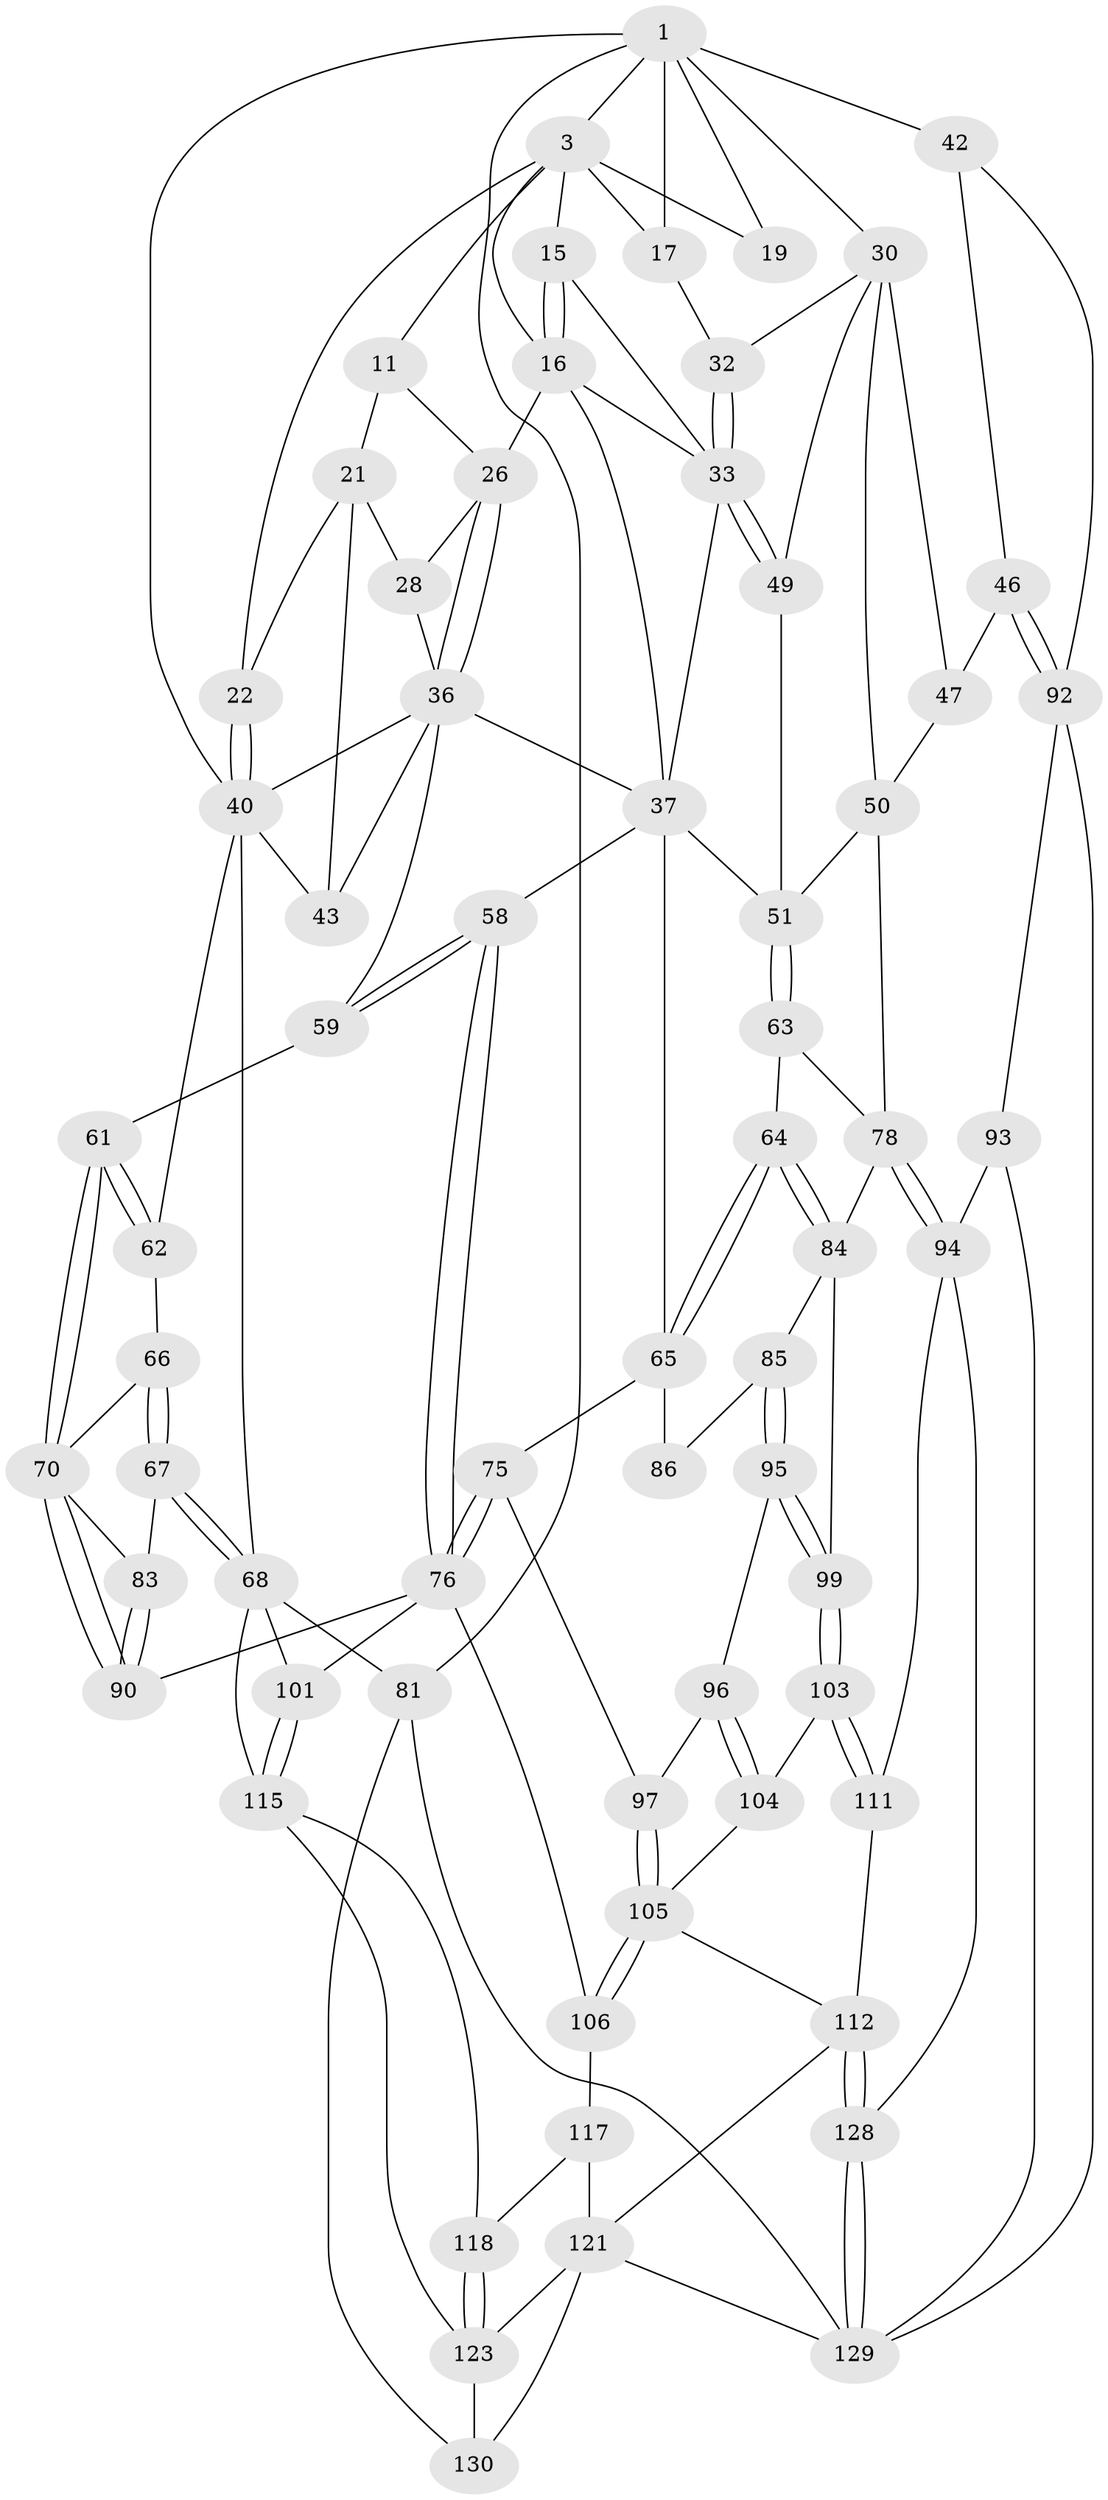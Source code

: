 // original degree distribution, {3: 0.015151515151515152, 6: 0.22727272727272727, 4: 0.25757575757575757, 5: 0.5}
// Generated by graph-tools (version 1.1) at 2025/27/03/15/25 16:27:59]
// undirected, 66 vertices, 151 edges
graph export_dot {
graph [start="1"]
  node [color=gray90,style=filled];
  1 [pos="+0.9511016112539177+0",super="+7+2"];
  3 [pos="+0.2185709220304633+0",super="+13+4"];
  11 [pos="+0.2618379846761579+0.08408710885548537",super="+12"];
  15 [pos="+0.4986546446452363+0.1074364974350735"];
  16 [pos="+0.3880341336831947+0.08816649249168666",super="+24"];
  17 [pos="+0.5953839499852229+0.1009544641622935"];
  19 [pos="+0.017422398276060673+0.09017508923431718"];
  21 [pos="+0.18609629130557379+0.20860941497537563",super="+29"];
  22 [pos="+0.14099104318199354+0.16839017874424966"];
  26 [pos="+0.34962513737996764+0.1460904045232136",super="+27"];
  28 [pos="+0.2336577890078893+0.225792779288184"];
  30 [pos="+0.784052097354319+0.20551007691921502",super="+31+48"];
  32 [pos="+0.5963254085806334+0.10348676654767444"];
  33 [pos="+0.5237009285262287+0.2943631441456051",super="+34"];
  36 [pos="+0.27421080115933166+0.22698047209840022",super="+39"];
  37 [pos="+0.4403034678464929+0.29039303994103044",super="+38"];
  40 [pos="+0+0.2350479182953098",super="+41+44"];
  42 [pos="+1+0.21556230469809276"];
  43 [pos="+0.1777716469930806+0.2981686984001894"];
  46 [pos="+1+0.37492560555050647"];
  47 [pos="+1+0.3769928805542791"];
  49 [pos="+0.53366564005736+0.29951271485185554"];
  50 [pos="+0.8166656711452407+0.39740494872712845",super="+77"];
  51 [pos="+0.6990197299800872+0.4193746800905431",super="+52"];
  58 [pos="+0.3572201320810013+0.5143790459731203"];
  59 [pos="+0.25485565160317325+0.44856259515988234"];
  61 [pos="+0.19793394537818257+0.5097192627818081"];
  62 [pos="+0.07287073997640967+0.47435719401562587"];
  63 [pos="+0.6597729375210508+0.5101131297892115"];
  64 [pos="+0.6085146258632919+0.5381526502875347"];
  65 [pos="+0.5424057644984537+0.49790282602368613",super="+73"];
  66 [pos="+0.06659816889365758+0.5038978841334391",super="+72"];
  67 [pos="+0.020290506950244966+0.6056412117674651",super="+80"];
  68 [pos="+0+0.6287753538602399",super="+102+69"];
  70 [pos="+0.1978066105666634+0.5101187947554587",super="+71"];
  75 [pos="+0.3962356249908274+0.5917062614948824",super="+98"];
  76 [pos="+0.3782010426704406+0.5893836734536628",super="+88"];
  78 [pos="+0.8336703796043591+0.6370226133121673",super="+79"];
  81 [pos="+0+1",super="+82"];
  83 [pos="+0.1270706278821755+0.5958712672805194"];
  84 [pos="+0.6084019070759179+0.5878135520290813",super="+91"];
  85 [pos="+0.5843145278566323+0.6044898502881945"];
  86 [pos="+0.5577748973173008+0.6046339865212513"];
  90 [pos="+0.206035955449931+0.6331078067068739"];
  92 [pos="+1+0.7149810573089879"];
  93 [pos="+1+0.7255966641810412",super="+131"];
  94 [pos="+0.9817886006156714+0.7255644692873391",super="+109"];
  95 [pos="+0.5820820818912689+0.6671153127251591"];
  96 [pos="+0.5775113249099393+0.6705050297114686"];
  97 [pos="+0.5148427061169052+0.6939234798869269"];
  99 [pos="+0.7159027595451424+0.6898430714109698"];
  101 [pos="+0.15168740655872837+0.7260689182343874"];
  103 [pos="+0.7122628692694367+0.6968978629054746"];
  104 [pos="+0.6044012495082126+0.737004118332109"];
  105 [pos="+0.5055408968170158+0.7923831197660414",super="+108"];
  106 [pos="+0.36785913913667534+0.6401297818259922",super="+107"];
  111 [pos="+0.7020165980638903+0.7725895320562763"];
  112 [pos="+0.5672223618241096+0.8545214744133653",super="+113"];
  115 [pos="+0.1575987005987394+0.7361648425178623",super="+119+116"];
  117 [pos="+0.3328675895939358+0.7735566989590137"];
  118 [pos="+0.26070486119346264+0.8124617452817798"];
  121 [pos="+0.48965664529958774+0.816341375493313",super="+122+126"];
  123 [pos="+0.25358494698605405+0.8491205655736898",super="+125+124"];
  128 [pos="+0.6804686435423835+1"];
  129 [pos="+0.6505997861268654+1",super="+132"];
  130 [pos="+0.18980482896178336+1"];
  1 -- 42 [weight=2];
  1 -- 17;
  1 -- 30;
  1 -- 3 [weight=2];
  1 -- 81;
  1 -- 19;
  1 -- 40;
  3 -- 11 [weight=2];
  3 -- 19 [weight=2];
  3 -- 22;
  3 -- 16;
  3 -- 17;
  3 -- 15;
  11 -- 21;
  11 -- 26;
  15 -- 16;
  15 -- 16;
  15 -- 33;
  16 -- 33;
  16 -- 26;
  16 -- 37;
  17 -- 32;
  21 -- 22;
  21 -- 43;
  21 -- 28;
  22 -- 40;
  22 -- 40;
  26 -- 36;
  26 -- 36;
  26 -- 28;
  28 -- 36;
  30 -- 32;
  30 -- 49;
  30 -- 50;
  30 -- 47;
  32 -- 33;
  32 -- 33;
  33 -- 49;
  33 -- 49;
  33 -- 37;
  36 -- 59;
  36 -- 43;
  36 -- 40;
  36 -- 37;
  37 -- 65;
  37 -- 51;
  37 -- 58;
  40 -- 68;
  40 -- 43;
  40 -- 62;
  42 -- 46;
  42 -- 92;
  46 -- 47;
  46 -- 92;
  46 -- 92;
  47 -- 50;
  49 -- 51;
  50 -- 51;
  50 -- 78;
  51 -- 63;
  51 -- 63;
  58 -- 59;
  58 -- 59;
  58 -- 76;
  58 -- 76;
  59 -- 61;
  61 -- 62;
  61 -- 62;
  61 -- 70;
  61 -- 70;
  62 -- 66;
  63 -- 64;
  63 -- 78;
  64 -- 65;
  64 -- 65;
  64 -- 84;
  64 -- 84;
  65 -- 75 [weight=2];
  65 -- 86 [weight=2];
  66 -- 67 [weight=2];
  66 -- 67;
  66 -- 70;
  67 -- 68;
  67 -- 68;
  67 -- 83;
  68 -- 81 [weight=2];
  68 -- 101;
  68 -- 115;
  70 -- 90;
  70 -- 90;
  70 -- 83;
  75 -- 76;
  75 -- 76;
  75 -- 97;
  76 -- 101;
  76 -- 90;
  76 -- 106 [weight=2];
  78 -- 94;
  78 -- 94;
  78 -- 84;
  81 -- 130;
  81 -- 129;
  83 -- 90;
  83 -- 90;
  84 -- 85;
  84 -- 99;
  85 -- 86;
  85 -- 95;
  85 -- 95;
  92 -- 93;
  92 -- 129;
  93 -- 94 [weight=2];
  93 -- 129;
  94 -- 128;
  94 -- 111;
  95 -- 96;
  95 -- 99;
  95 -- 99;
  96 -- 97;
  96 -- 104;
  96 -- 104;
  97 -- 105;
  97 -- 105;
  99 -- 103;
  99 -- 103;
  101 -- 115;
  101 -- 115;
  103 -- 104;
  103 -- 111;
  103 -- 111;
  104 -- 105;
  105 -- 106;
  105 -- 106;
  105 -- 112;
  106 -- 117;
  111 -- 112;
  112 -- 128;
  112 -- 128;
  112 -- 121;
  115 -- 118;
  115 -- 123;
  117 -- 118;
  117 -- 121;
  118 -- 123;
  118 -- 123;
  121 -- 129;
  121 -- 130;
  121 -- 123 [weight=2];
  123 -- 130;
  128 -- 129;
  128 -- 129;
}
